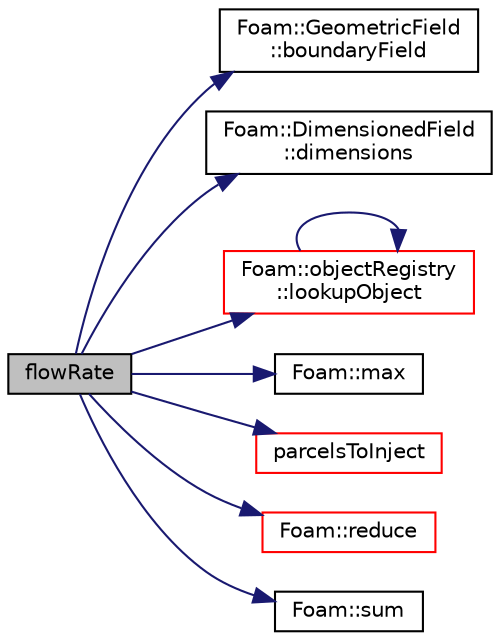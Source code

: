digraph "flowRate"
{
  bgcolor="transparent";
  edge [fontname="Helvetica",fontsize="10",labelfontname="Helvetica",labelfontsize="10"];
  node [fontname="Helvetica",fontsize="10",shape=record];
  rankdir="LR";
  Node140 [label="flowRate",height=0.2,width=0.4,color="black", fillcolor="grey75", style="filled", fontcolor="black"];
  Node140 -> Node141 [color="midnightblue",fontsize="10",style="solid",fontname="Helvetica"];
  Node141 [label="Foam::GeometricField\l::boundaryField",height=0.2,width=0.4,color="black",URL="$a23249.html#a9ff7de36fba06b4f4f77a75142ad72b6",tooltip="Return const-reference to the boundary field. "];
  Node140 -> Node142 [color="midnightblue",fontsize="10",style="solid",fontname="Helvetica"];
  Node142 [label="Foam::DimensionedField\l::dimensions",height=0.2,width=0.4,color="black",URL="$a27497.html#a512673c2674ca2d38885f1bb5f6994fb",tooltip="Return dimensions. "];
  Node140 -> Node143 [color="midnightblue",fontsize="10",style="solid",fontname="Helvetica"];
  Node143 [label="Foam::objectRegistry\l::lookupObject",height=0.2,width=0.4,color="red",URL="$a27433.html#a8b49296f8410366342c524250612c2aa",tooltip="Lookup and return the object of the given Type. "];
  Node143 -> Node143 [color="midnightblue",fontsize="10",style="solid",fontname="Helvetica"];
  Node140 -> Node194 [color="midnightblue",fontsize="10",style="solid",fontname="Helvetica"];
  Node194 [label="Foam::max",height=0.2,width=0.4,color="black",URL="$a21851.html#ac993e906cf2774ae77e666bc24e81733"];
  Node140 -> Node195 [color="midnightblue",fontsize="10",style="solid",fontname="Helvetica"];
  Node195 [label="parcelsToInject",height=0.2,width=0.4,color="red",URL="$a25221.html#a4c4730db6620caeb697dfb15e7ed265a",tooltip="Number of parcels to introduce relative to SOI. "];
  Node140 -> Node211 [color="midnightblue",fontsize="10",style="solid",fontname="Helvetica"];
  Node211 [label="Foam::reduce",height=0.2,width=0.4,color="red",URL="$a21851.html#a7ffd6af4acc2eb9ba72ee296b5ecda23"];
  Node140 -> Node213 [color="midnightblue",fontsize="10",style="solid",fontname="Helvetica"];
  Node213 [label="Foam::sum",height=0.2,width=0.4,color="black",URL="$a21851.html#a3d8733143aad0e03b300186ab4bef137"];
}
